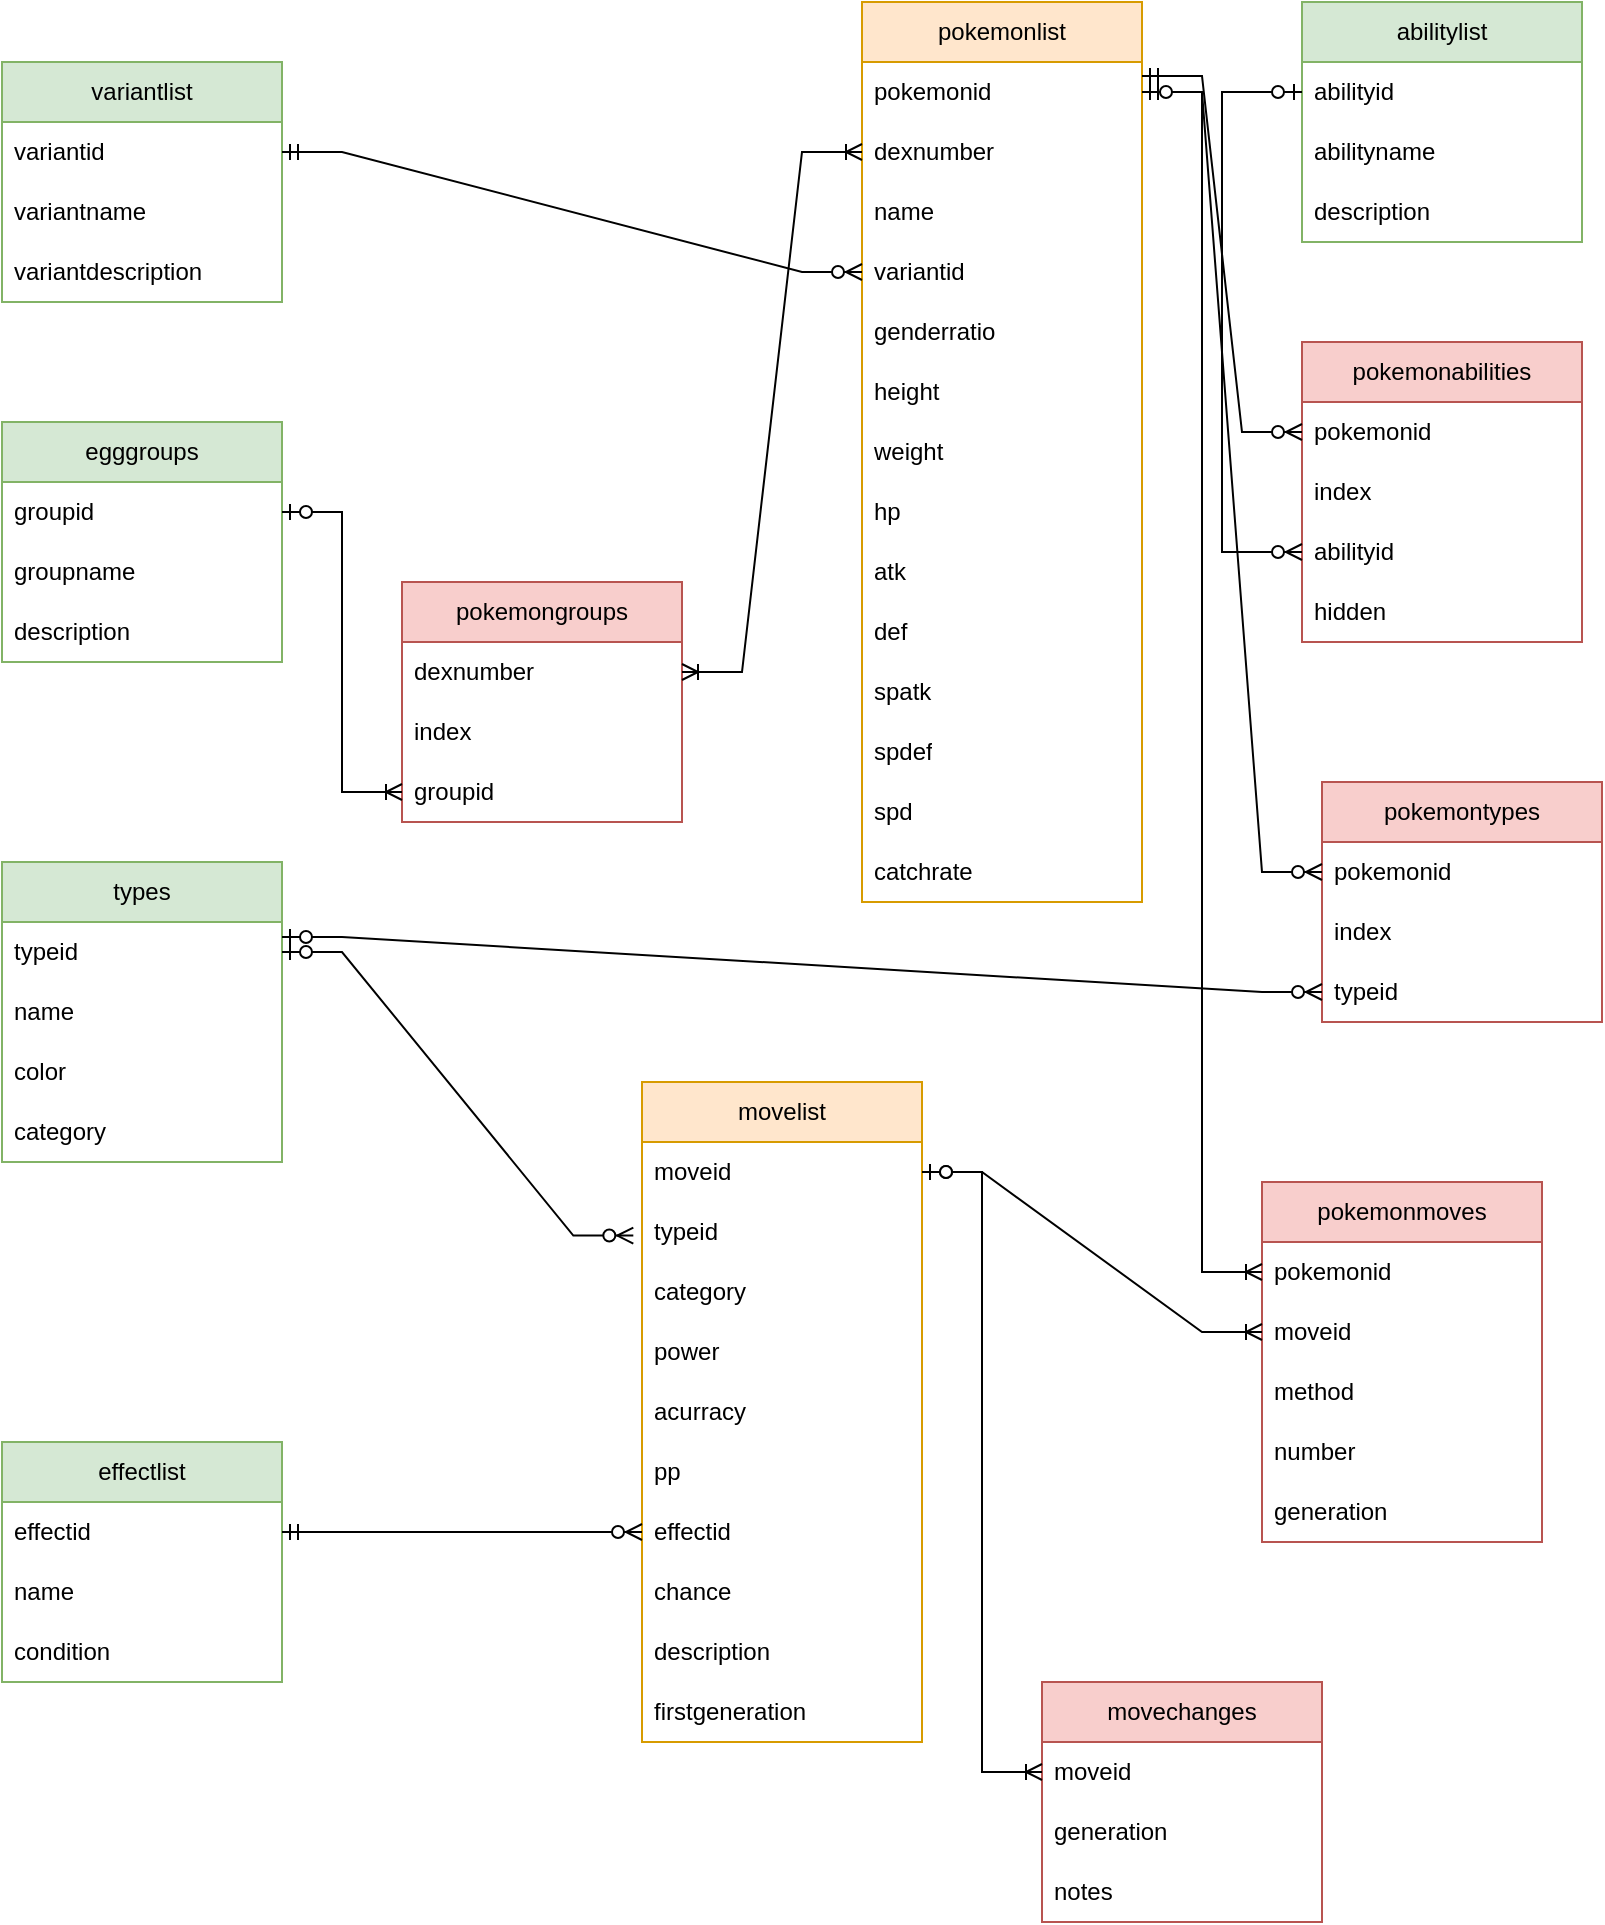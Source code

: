 <mxfile version="21.7.5" type="github">
  <diagram name="Page-1" id="2LtexqtlbSiLHXwtFzQk">
    <mxGraphModel dx="586" dy="617" grid="1" gridSize="10" guides="1" tooltips="1" connect="1" arrows="1" fold="1" page="1" pageScale="1" pageWidth="850" pageHeight="1100" math="0" shadow="0">
      <root>
        <mxCell id="0" />
        <mxCell id="1" parent="0" />
        <mxCell id="hRaid3Hu-XjgIV06i_QI-1" value="&lt;div&gt;types&lt;/div&gt;" style="swimlane;fontStyle=0;childLayout=stackLayout;horizontal=1;startSize=30;horizontalStack=0;resizeParent=1;resizeParentMax=0;resizeLast=0;collapsible=1;marginBottom=0;whiteSpace=wrap;html=1;fillColor=#d5e8d4;strokeColor=#82b366;" vertex="1" parent="1">
          <mxGeometry x="40" y="440" width="140" height="150" as="geometry" />
        </mxCell>
        <mxCell id="hRaid3Hu-XjgIV06i_QI-2" value="typeid" style="text;strokeColor=none;fillColor=none;align=left;verticalAlign=middle;spacingLeft=4;spacingRight=4;overflow=hidden;points=[[0,0.5],[1,0.5]];portConstraint=eastwest;rotatable=0;whiteSpace=wrap;html=1;" vertex="1" parent="hRaid3Hu-XjgIV06i_QI-1">
          <mxGeometry y="30" width="140" height="30" as="geometry" />
        </mxCell>
        <mxCell id="hRaid3Hu-XjgIV06i_QI-3" value="name" style="text;strokeColor=none;fillColor=none;align=left;verticalAlign=middle;spacingLeft=4;spacingRight=4;overflow=hidden;points=[[0,0.5],[1,0.5]];portConstraint=eastwest;rotatable=0;whiteSpace=wrap;html=1;" vertex="1" parent="hRaid3Hu-XjgIV06i_QI-1">
          <mxGeometry y="60" width="140" height="30" as="geometry" />
        </mxCell>
        <mxCell id="hRaid3Hu-XjgIV06i_QI-4" value="&lt;div&gt;color&lt;/div&gt;" style="text;strokeColor=none;fillColor=none;align=left;verticalAlign=middle;spacingLeft=4;spacingRight=4;overflow=hidden;points=[[0,0.5],[1,0.5]];portConstraint=eastwest;rotatable=0;whiteSpace=wrap;html=1;" vertex="1" parent="hRaid3Hu-XjgIV06i_QI-1">
          <mxGeometry y="90" width="140" height="30" as="geometry" />
        </mxCell>
        <mxCell id="hRaid3Hu-XjgIV06i_QI-9" value="category" style="text;strokeColor=none;fillColor=none;align=left;verticalAlign=middle;spacingLeft=4;spacingRight=4;overflow=hidden;points=[[0,0.5],[1,0.5]];portConstraint=eastwest;rotatable=0;whiteSpace=wrap;html=1;" vertex="1" parent="hRaid3Hu-XjgIV06i_QI-1">
          <mxGeometry y="120" width="140" height="30" as="geometry" />
        </mxCell>
        <mxCell id="hRaid3Hu-XjgIV06i_QI-5" value="movelist" style="swimlane;fontStyle=0;childLayout=stackLayout;horizontal=1;startSize=30;horizontalStack=0;resizeParent=1;resizeParentMax=0;resizeLast=0;collapsible=1;marginBottom=0;whiteSpace=wrap;html=1;fillColor=#ffe6cc;strokeColor=#d79b00;" vertex="1" parent="1">
          <mxGeometry x="360" y="550" width="140" height="330" as="geometry" />
        </mxCell>
        <mxCell id="hRaid3Hu-XjgIV06i_QI-6" value="moveid&lt;span style=&quot;white-space: pre;&quot;&gt;&#x9;&lt;/span&gt;" style="text;strokeColor=none;fillColor=none;align=left;verticalAlign=middle;spacingLeft=4;spacingRight=4;overflow=hidden;points=[[0,0.5],[1,0.5]];portConstraint=eastwest;rotatable=0;whiteSpace=wrap;html=1;" vertex="1" parent="hRaid3Hu-XjgIV06i_QI-5">
          <mxGeometry y="30" width="140" height="30" as="geometry" />
        </mxCell>
        <mxCell id="hRaid3Hu-XjgIV06i_QI-7" value="typeid" style="text;strokeColor=none;fillColor=none;align=left;verticalAlign=middle;spacingLeft=4;spacingRight=4;overflow=hidden;points=[[0,0.5],[1,0.5]];portConstraint=eastwest;rotatable=0;whiteSpace=wrap;html=1;" vertex="1" parent="hRaid3Hu-XjgIV06i_QI-5">
          <mxGeometry y="60" width="140" height="30" as="geometry" />
        </mxCell>
        <mxCell id="hRaid3Hu-XjgIV06i_QI-8" value="category" style="text;strokeColor=none;fillColor=none;align=left;verticalAlign=middle;spacingLeft=4;spacingRight=4;overflow=hidden;points=[[0,0.5],[1,0.5]];portConstraint=eastwest;rotatable=0;whiteSpace=wrap;html=1;" vertex="1" parent="hRaid3Hu-XjgIV06i_QI-5">
          <mxGeometry y="90" width="140" height="30" as="geometry" />
        </mxCell>
        <mxCell id="hRaid3Hu-XjgIV06i_QI-11" value="power" style="text;strokeColor=none;fillColor=none;align=left;verticalAlign=middle;spacingLeft=4;spacingRight=4;overflow=hidden;points=[[0,0.5],[1,0.5]];portConstraint=eastwest;rotatable=0;whiteSpace=wrap;html=1;" vertex="1" parent="hRaid3Hu-XjgIV06i_QI-5">
          <mxGeometry y="120" width="140" height="30" as="geometry" />
        </mxCell>
        <mxCell id="hRaid3Hu-XjgIV06i_QI-12" value="acurracy" style="text;strokeColor=none;fillColor=none;align=left;verticalAlign=middle;spacingLeft=4;spacingRight=4;overflow=hidden;points=[[0,0.5],[1,0.5]];portConstraint=eastwest;rotatable=0;whiteSpace=wrap;html=1;" vertex="1" parent="hRaid3Hu-XjgIV06i_QI-5">
          <mxGeometry y="150" width="140" height="30" as="geometry" />
        </mxCell>
        <mxCell id="hRaid3Hu-XjgIV06i_QI-13" value="pp" style="text;strokeColor=none;fillColor=none;align=left;verticalAlign=middle;spacingLeft=4;spacingRight=4;overflow=hidden;points=[[0,0.5],[1,0.5]];portConstraint=eastwest;rotatable=0;whiteSpace=wrap;html=1;" vertex="1" parent="hRaid3Hu-XjgIV06i_QI-5">
          <mxGeometry y="180" width="140" height="30" as="geometry" />
        </mxCell>
        <mxCell id="hRaid3Hu-XjgIV06i_QI-27" value="effectid" style="text;strokeColor=none;fillColor=none;align=left;verticalAlign=middle;spacingLeft=4;spacingRight=4;overflow=hidden;points=[[0,0.5],[1,0.5]];portConstraint=eastwest;rotatable=0;whiteSpace=wrap;html=1;" vertex="1" parent="hRaid3Hu-XjgIV06i_QI-5">
          <mxGeometry y="210" width="140" height="30" as="geometry" />
        </mxCell>
        <mxCell id="hRaid3Hu-XjgIV06i_QI-28" value="chance" style="text;strokeColor=none;fillColor=none;align=left;verticalAlign=middle;spacingLeft=4;spacingRight=4;overflow=hidden;points=[[0,0.5],[1,0.5]];portConstraint=eastwest;rotatable=0;whiteSpace=wrap;html=1;" vertex="1" parent="hRaid3Hu-XjgIV06i_QI-5">
          <mxGeometry y="240" width="140" height="30" as="geometry" />
        </mxCell>
        <mxCell id="hRaid3Hu-XjgIV06i_QI-14" value="description" style="text;strokeColor=none;fillColor=none;align=left;verticalAlign=middle;spacingLeft=4;spacingRight=4;overflow=hidden;points=[[0,0.5],[1,0.5]];portConstraint=eastwest;rotatable=0;whiteSpace=wrap;html=1;" vertex="1" parent="hRaid3Hu-XjgIV06i_QI-5">
          <mxGeometry y="270" width="140" height="30" as="geometry" />
        </mxCell>
        <mxCell id="hRaid3Hu-XjgIV06i_QI-66" value="&lt;div&gt;firstgeneration&lt;/div&gt;" style="text;strokeColor=none;fillColor=none;align=left;verticalAlign=middle;spacingLeft=4;spacingRight=4;overflow=hidden;points=[[0,0.5],[1,0.5]];portConstraint=eastwest;rotatable=0;whiteSpace=wrap;html=1;" vertex="1" parent="hRaid3Hu-XjgIV06i_QI-5">
          <mxGeometry y="300" width="140" height="30" as="geometry" />
        </mxCell>
        <mxCell id="hRaid3Hu-XjgIV06i_QI-17" value="" style="edgeStyle=entityRelationEdgeStyle;fontSize=12;html=1;endArrow=ERzeroToMany;startArrow=ERzeroToOne;rounded=0;exitX=1;exitY=0.5;exitDx=0;exitDy=0;entryX=-0.031;entryY=0.559;entryDx=0;entryDy=0;entryPerimeter=0;" edge="1" parent="1" source="hRaid3Hu-XjgIV06i_QI-2" target="hRaid3Hu-XjgIV06i_QI-7">
          <mxGeometry width="100" height="100" relative="1" as="geometry">
            <mxPoint x="180" y="180" as="sourcePoint" />
            <mxPoint x="240" y="50" as="targetPoint" />
          </mxGeometry>
        </mxCell>
        <mxCell id="hRaid3Hu-XjgIV06i_QI-18" value="effectlist" style="swimlane;fontStyle=0;childLayout=stackLayout;horizontal=1;startSize=30;horizontalStack=0;resizeParent=1;resizeParentMax=0;resizeLast=0;collapsible=1;marginBottom=0;whiteSpace=wrap;html=1;fillColor=#d5e8d4;strokeColor=#82b366;" vertex="1" parent="1">
          <mxGeometry x="40" y="730" width="140" height="120" as="geometry" />
        </mxCell>
        <mxCell id="hRaid3Hu-XjgIV06i_QI-19" value="effectid" style="text;strokeColor=none;fillColor=none;align=left;verticalAlign=middle;spacingLeft=4;spacingRight=4;overflow=hidden;points=[[0,0.5],[1,0.5]];portConstraint=eastwest;rotatable=0;whiteSpace=wrap;html=1;" vertex="1" parent="hRaid3Hu-XjgIV06i_QI-18">
          <mxGeometry y="30" width="140" height="30" as="geometry" />
        </mxCell>
        <mxCell id="hRaid3Hu-XjgIV06i_QI-20" value="name" style="text;strokeColor=none;fillColor=none;align=left;verticalAlign=middle;spacingLeft=4;spacingRight=4;overflow=hidden;points=[[0,0.5],[1,0.5]];portConstraint=eastwest;rotatable=0;whiteSpace=wrap;html=1;" vertex="1" parent="hRaid3Hu-XjgIV06i_QI-18">
          <mxGeometry y="60" width="140" height="30" as="geometry" />
        </mxCell>
        <mxCell id="hRaid3Hu-XjgIV06i_QI-21" value="condition" style="text;strokeColor=none;fillColor=none;align=left;verticalAlign=middle;spacingLeft=4;spacingRight=4;overflow=hidden;points=[[0,0.5],[1,0.5]];portConstraint=eastwest;rotatable=0;whiteSpace=wrap;html=1;" vertex="1" parent="hRaid3Hu-XjgIV06i_QI-18">
          <mxGeometry y="90" width="140" height="30" as="geometry" />
        </mxCell>
        <mxCell id="hRaid3Hu-XjgIV06i_QI-23" value="variantlist" style="swimlane;fontStyle=0;childLayout=stackLayout;horizontal=1;startSize=30;horizontalStack=0;resizeParent=1;resizeParentMax=0;resizeLast=0;collapsible=1;marginBottom=0;whiteSpace=wrap;html=1;fillColor=#d5e8d4;strokeColor=#82b366;" vertex="1" parent="1">
          <mxGeometry x="40" y="40" width="140" height="120" as="geometry" />
        </mxCell>
        <mxCell id="hRaid3Hu-XjgIV06i_QI-24" value="variantid" style="text;strokeColor=none;fillColor=none;align=left;verticalAlign=middle;spacingLeft=4;spacingRight=4;overflow=hidden;points=[[0,0.5],[1,0.5]];portConstraint=eastwest;rotatable=0;whiteSpace=wrap;html=1;" vertex="1" parent="hRaid3Hu-XjgIV06i_QI-23">
          <mxGeometry y="30" width="140" height="30" as="geometry" />
        </mxCell>
        <mxCell id="hRaid3Hu-XjgIV06i_QI-25" value="variantname" style="text;strokeColor=none;fillColor=none;align=left;verticalAlign=middle;spacingLeft=4;spacingRight=4;overflow=hidden;points=[[0,0.5],[1,0.5]];portConstraint=eastwest;rotatable=0;whiteSpace=wrap;html=1;" vertex="1" parent="hRaid3Hu-XjgIV06i_QI-23">
          <mxGeometry y="60" width="140" height="30" as="geometry" />
        </mxCell>
        <mxCell id="hRaid3Hu-XjgIV06i_QI-26" value="variantdescription" style="text;strokeColor=none;fillColor=none;align=left;verticalAlign=middle;spacingLeft=4;spacingRight=4;overflow=hidden;points=[[0,0.5],[1,0.5]];portConstraint=eastwest;rotatable=0;whiteSpace=wrap;html=1;" vertex="1" parent="hRaid3Hu-XjgIV06i_QI-23">
          <mxGeometry y="90" width="140" height="30" as="geometry" />
        </mxCell>
        <mxCell id="hRaid3Hu-XjgIV06i_QI-29" value="" style="edgeStyle=entityRelationEdgeStyle;fontSize=12;html=1;endArrow=ERzeroToMany;startArrow=ERmandOne;rounded=0;exitX=1;exitY=0.5;exitDx=0;exitDy=0;entryX=0;entryY=0.5;entryDx=0;entryDy=0;" edge="1" parent="1" source="hRaid3Hu-XjgIV06i_QI-19" target="hRaid3Hu-XjgIV06i_QI-27">
          <mxGeometry width="100" height="100" relative="1" as="geometry">
            <mxPoint x="210" y="470" as="sourcePoint" />
            <mxPoint x="310" y="370" as="targetPoint" />
          </mxGeometry>
        </mxCell>
        <mxCell id="hRaid3Hu-XjgIV06i_QI-31" value="pokemonlist" style="swimlane;fontStyle=0;childLayout=stackLayout;horizontal=1;startSize=30;horizontalStack=0;resizeParent=1;resizeParentMax=0;resizeLast=0;collapsible=1;marginBottom=0;whiteSpace=wrap;html=1;fillColor=#ffe6cc;strokeColor=#d79b00;" vertex="1" parent="1">
          <mxGeometry x="470" y="10" width="140" height="450" as="geometry" />
        </mxCell>
        <mxCell id="hRaid3Hu-XjgIV06i_QI-32" value="&lt;div&gt;pokemonid&lt;/div&gt;" style="text;strokeColor=none;fillColor=none;align=left;verticalAlign=middle;spacingLeft=4;spacingRight=4;overflow=hidden;points=[[0,0.5],[1,0.5]];portConstraint=eastwest;rotatable=0;whiteSpace=wrap;html=1;" vertex="1" parent="hRaid3Hu-XjgIV06i_QI-31">
          <mxGeometry y="30" width="140" height="30" as="geometry" />
        </mxCell>
        <mxCell id="hRaid3Hu-XjgIV06i_QI-33" value="dexnumber" style="text;strokeColor=none;fillColor=none;align=left;verticalAlign=middle;spacingLeft=4;spacingRight=4;overflow=hidden;points=[[0,0.5],[1,0.5]];portConstraint=eastwest;rotatable=0;whiteSpace=wrap;html=1;" vertex="1" parent="hRaid3Hu-XjgIV06i_QI-31">
          <mxGeometry y="60" width="140" height="30" as="geometry" />
        </mxCell>
        <mxCell id="hRaid3Hu-XjgIV06i_QI-34" value="name" style="text;strokeColor=none;fillColor=none;align=left;verticalAlign=middle;spacingLeft=4;spacingRight=4;overflow=hidden;points=[[0,0.5],[1,0.5]];portConstraint=eastwest;rotatable=0;whiteSpace=wrap;html=1;" vertex="1" parent="hRaid3Hu-XjgIV06i_QI-31">
          <mxGeometry y="90" width="140" height="30" as="geometry" />
        </mxCell>
        <mxCell id="hRaid3Hu-XjgIV06i_QI-35" value="variantid" style="text;strokeColor=none;fillColor=none;align=left;verticalAlign=middle;spacingLeft=4;spacingRight=4;overflow=hidden;points=[[0,0.5],[1,0.5]];portConstraint=eastwest;rotatable=0;whiteSpace=wrap;html=1;" vertex="1" parent="hRaid3Hu-XjgIV06i_QI-31">
          <mxGeometry y="120" width="140" height="30" as="geometry" />
        </mxCell>
        <mxCell id="hRaid3Hu-XjgIV06i_QI-37" value="genderratio" style="text;strokeColor=none;fillColor=none;align=left;verticalAlign=middle;spacingLeft=4;spacingRight=4;overflow=hidden;points=[[0,0.5],[1,0.5]];portConstraint=eastwest;rotatable=0;whiteSpace=wrap;html=1;" vertex="1" parent="hRaid3Hu-XjgIV06i_QI-31">
          <mxGeometry y="150" width="140" height="30" as="geometry" />
        </mxCell>
        <mxCell id="hRaid3Hu-XjgIV06i_QI-38" value="height" style="text;strokeColor=none;fillColor=none;align=left;verticalAlign=middle;spacingLeft=4;spacingRight=4;overflow=hidden;points=[[0,0.5],[1,0.5]];portConstraint=eastwest;rotatable=0;whiteSpace=wrap;html=1;" vertex="1" parent="hRaid3Hu-XjgIV06i_QI-31">
          <mxGeometry y="180" width="140" height="30" as="geometry" />
        </mxCell>
        <mxCell id="hRaid3Hu-XjgIV06i_QI-39" value="weight" style="text;strokeColor=none;fillColor=none;align=left;verticalAlign=middle;spacingLeft=4;spacingRight=4;overflow=hidden;points=[[0,0.5],[1,0.5]];portConstraint=eastwest;rotatable=0;whiteSpace=wrap;html=1;" vertex="1" parent="hRaid3Hu-XjgIV06i_QI-31">
          <mxGeometry y="210" width="140" height="30" as="geometry" />
        </mxCell>
        <mxCell id="hRaid3Hu-XjgIV06i_QI-40" value="hp" style="text;strokeColor=none;fillColor=none;align=left;verticalAlign=middle;spacingLeft=4;spacingRight=4;overflow=hidden;points=[[0,0.5],[1,0.5]];portConstraint=eastwest;rotatable=0;whiteSpace=wrap;html=1;" vertex="1" parent="hRaid3Hu-XjgIV06i_QI-31">
          <mxGeometry y="240" width="140" height="30" as="geometry" />
        </mxCell>
        <mxCell id="hRaid3Hu-XjgIV06i_QI-41" value="atk" style="text;strokeColor=none;fillColor=none;align=left;verticalAlign=middle;spacingLeft=4;spacingRight=4;overflow=hidden;points=[[0,0.5],[1,0.5]];portConstraint=eastwest;rotatable=0;whiteSpace=wrap;html=1;" vertex="1" parent="hRaid3Hu-XjgIV06i_QI-31">
          <mxGeometry y="270" width="140" height="30" as="geometry" />
        </mxCell>
        <mxCell id="hRaid3Hu-XjgIV06i_QI-42" value="def" style="text;strokeColor=none;fillColor=none;align=left;verticalAlign=middle;spacingLeft=4;spacingRight=4;overflow=hidden;points=[[0,0.5],[1,0.5]];portConstraint=eastwest;rotatable=0;whiteSpace=wrap;html=1;" vertex="1" parent="hRaid3Hu-XjgIV06i_QI-31">
          <mxGeometry y="300" width="140" height="30" as="geometry" />
        </mxCell>
        <mxCell id="hRaid3Hu-XjgIV06i_QI-43" value="spatk" style="text;strokeColor=none;fillColor=none;align=left;verticalAlign=middle;spacingLeft=4;spacingRight=4;overflow=hidden;points=[[0,0.5],[1,0.5]];portConstraint=eastwest;rotatable=0;whiteSpace=wrap;html=1;" vertex="1" parent="hRaid3Hu-XjgIV06i_QI-31">
          <mxGeometry y="330" width="140" height="30" as="geometry" />
        </mxCell>
        <mxCell id="hRaid3Hu-XjgIV06i_QI-44" value="spdef" style="text;strokeColor=none;fillColor=none;align=left;verticalAlign=middle;spacingLeft=4;spacingRight=4;overflow=hidden;points=[[0,0.5],[1,0.5]];portConstraint=eastwest;rotatable=0;whiteSpace=wrap;html=1;" vertex="1" parent="hRaid3Hu-XjgIV06i_QI-31">
          <mxGeometry y="360" width="140" height="30" as="geometry" />
        </mxCell>
        <mxCell id="hRaid3Hu-XjgIV06i_QI-45" value="spd" style="text;strokeColor=none;fillColor=none;align=left;verticalAlign=middle;spacingLeft=4;spacingRight=4;overflow=hidden;points=[[0,0.5],[1,0.5]];portConstraint=eastwest;rotatable=0;whiteSpace=wrap;html=1;" vertex="1" parent="hRaid3Hu-XjgIV06i_QI-31">
          <mxGeometry y="390" width="140" height="30" as="geometry" />
        </mxCell>
        <mxCell id="hRaid3Hu-XjgIV06i_QI-101" value="catchrate" style="text;strokeColor=none;fillColor=none;align=left;verticalAlign=middle;spacingLeft=4;spacingRight=4;overflow=hidden;points=[[0,0.5],[1,0.5]];portConstraint=eastwest;rotatable=0;whiteSpace=wrap;html=1;" vertex="1" parent="hRaid3Hu-XjgIV06i_QI-31">
          <mxGeometry y="420" width="140" height="30" as="geometry" />
        </mxCell>
        <mxCell id="hRaid3Hu-XjgIV06i_QI-46" value="" style="edgeStyle=entityRelationEdgeStyle;fontSize=12;html=1;endArrow=ERzeroToMany;startArrow=ERmandOne;rounded=0;exitX=1;exitY=0.5;exitDx=0;exitDy=0;entryX=0;entryY=0.5;entryDx=0;entryDy=0;" edge="1" parent="1" source="hRaid3Hu-XjgIV06i_QI-24" target="hRaid3Hu-XjgIV06i_QI-35">
          <mxGeometry width="100" height="100" relative="1" as="geometry">
            <mxPoint x="260" y="310" as="sourcePoint" />
            <mxPoint x="360" y="210" as="targetPoint" />
          </mxGeometry>
        </mxCell>
        <mxCell id="hRaid3Hu-XjgIV06i_QI-47" value="pokemontypes" style="swimlane;fontStyle=0;childLayout=stackLayout;horizontal=1;startSize=30;horizontalStack=0;resizeParent=1;resizeParentMax=0;resizeLast=0;collapsible=1;marginBottom=0;whiteSpace=wrap;html=1;fillColor=#f8cecc;strokeColor=#b85450;" vertex="1" parent="1">
          <mxGeometry x="700" y="400" width="140" height="120" as="geometry" />
        </mxCell>
        <mxCell id="hRaid3Hu-XjgIV06i_QI-48" value="pokemonid" style="text;strokeColor=none;fillColor=none;align=left;verticalAlign=middle;spacingLeft=4;spacingRight=4;overflow=hidden;points=[[0,0.5],[1,0.5]];portConstraint=eastwest;rotatable=0;whiteSpace=wrap;html=1;" vertex="1" parent="hRaid3Hu-XjgIV06i_QI-47">
          <mxGeometry y="30" width="140" height="30" as="geometry" />
        </mxCell>
        <mxCell id="hRaid3Hu-XjgIV06i_QI-49" value="index" style="text;strokeColor=none;fillColor=none;align=left;verticalAlign=middle;spacingLeft=4;spacingRight=4;overflow=hidden;points=[[0,0.5],[1,0.5]];portConstraint=eastwest;rotatable=0;whiteSpace=wrap;html=1;" vertex="1" parent="hRaid3Hu-XjgIV06i_QI-47">
          <mxGeometry y="60" width="140" height="30" as="geometry" />
        </mxCell>
        <mxCell id="hRaid3Hu-XjgIV06i_QI-50" value="typeid" style="text;strokeColor=none;fillColor=none;align=left;verticalAlign=middle;spacingLeft=4;spacingRight=4;overflow=hidden;points=[[0,0.5],[1,0.5]];portConstraint=eastwest;rotatable=0;whiteSpace=wrap;html=1;" vertex="1" parent="hRaid3Hu-XjgIV06i_QI-47">
          <mxGeometry y="90" width="140" height="30" as="geometry" />
        </mxCell>
        <mxCell id="hRaid3Hu-XjgIV06i_QI-51" value="" style="edgeStyle=entityRelationEdgeStyle;fontSize=12;html=1;endArrow=ERzeroToMany;startArrow=ERzeroToOne;rounded=0;exitX=1;exitY=0.25;exitDx=0;exitDy=0;entryX=0;entryY=0.5;entryDx=0;entryDy=0;" edge="1" parent="1" source="hRaid3Hu-XjgIV06i_QI-1" target="hRaid3Hu-XjgIV06i_QI-50">
          <mxGeometry width="100" height="100" relative="1" as="geometry">
            <mxPoint x="190" y="430" as="sourcePoint" />
            <mxPoint x="290" y="330" as="targetPoint" />
          </mxGeometry>
        </mxCell>
        <mxCell id="hRaid3Hu-XjgIV06i_QI-52" value="" style="edgeStyle=entityRelationEdgeStyle;fontSize=12;html=1;endArrow=ERzeroToMany;startArrow=ERmandOne;rounded=0;exitX=1;exitY=0.5;exitDx=0;exitDy=0;entryX=0;entryY=0.5;entryDx=0;entryDy=0;" edge="1" parent="1" source="hRaid3Hu-XjgIV06i_QI-32" target="hRaid3Hu-XjgIV06i_QI-48">
          <mxGeometry width="100" height="100" relative="1" as="geometry">
            <mxPoint x="580" y="260" as="sourcePoint" />
            <mxPoint x="680" y="160" as="targetPoint" />
          </mxGeometry>
        </mxCell>
        <mxCell id="hRaid3Hu-XjgIV06i_QI-53" value="abilitylist" style="swimlane;fontStyle=0;childLayout=stackLayout;horizontal=1;startSize=30;horizontalStack=0;resizeParent=1;resizeParentMax=0;resizeLast=0;collapsible=1;marginBottom=0;whiteSpace=wrap;html=1;fillColor=#d5e8d4;strokeColor=#82b366;" vertex="1" parent="1">
          <mxGeometry x="690" y="10" width="140" height="120" as="geometry" />
        </mxCell>
        <mxCell id="hRaid3Hu-XjgIV06i_QI-54" value="abilityid" style="text;strokeColor=none;fillColor=none;align=left;verticalAlign=middle;spacingLeft=4;spacingRight=4;overflow=hidden;points=[[0,0.5],[1,0.5]];portConstraint=eastwest;rotatable=0;whiteSpace=wrap;html=1;" vertex="1" parent="hRaid3Hu-XjgIV06i_QI-53">
          <mxGeometry y="30" width="140" height="30" as="geometry" />
        </mxCell>
        <mxCell id="hRaid3Hu-XjgIV06i_QI-55" value="abilityname" style="text;strokeColor=none;fillColor=none;align=left;verticalAlign=middle;spacingLeft=4;spacingRight=4;overflow=hidden;points=[[0,0.5],[1,0.5]];portConstraint=eastwest;rotatable=0;whiteSpace=wrap;html=1;" vertex="1" parent="hRaid3Hu-XjgIV06i_QI-53">
          <mxGeometry y="60" width="140" height="30" as="geometry" />
        </mxCell>
        <mxCell id="hRaid3Hu-XjgIV06i_QI-56" value="description" style="text;strokeColor=none;fillColor=none;align=left;verticalAlign=middle;spacingLeft=4;spacingRight=4;overflow=hidden;points=[[0,0.5],[1,0.5]];portConstraint=eastwest;rotatable=0;whiteSpace=wrap;html=1;" vertex="1" parent="hRaid3Hu-XjgIV06i_QI-53">
          <mxGeometry y="90" width="140" height="30" as="geometry" />
        </mxCell>
        <mxCell id="hRaid3Hu-XjgIV06i_QI-57" value="pokemonabilities" style="swimlane;fontStyle=0;childLayout=stackLayout;horizontal=1;startSize=30;horizontalStack=0;resizeParent=1;resizeParentMax=0;resizeLast=0;collapsible=1;marginBottom=0;whiteSpace=wrap;html=1;fillColor=#f8cecc;strokeColor=#b85450;" vertex="1" parent="1">
          <mxGeometry x="690" y="180" width="140" height="150" as="geometry" />
        </mxCell>
        <mxCell id="hRaid3Hu-XjgIV06i_QI-58" value="pokemonid" style="text;strokeColor=none;fillColor=none;align=left;verticalAlign=middle;spacingLeft=4;spacingRight=4;overflow=hidden;points=[[0,0.5],[1,0.5]];portConstraint=eastwest;rotatable=0;whiteSpace=wrap;html=1;" vertex="1" parent="hRaid3Hu-XjgIV06i_QI-57">
          <mxGeometry y="30" width="140" height="30" as="geometry" />
        </mxCell>
        <mxCell id="hRaid3Hu-XjgIV06i_QI-59" value="index" style="text;strokeColor=none;fillColor=none;align=left;verticalAlign=middle;spacingLeft=4;spacingRight=4;overflow=hidden;points=[[0,0.5],[1,0.5]];portConstraint=eastwest;rotatable=0;whiteSpace=wrap;html=1;" vertex="1" parent="hRaid3Hu-XjgIV06i_QI-57">
          <mxGeometry y="60" width="140" height="30" as="geometry" />
        </mxCell>
        <mxCell id="hRaid3Hu-XjgIV06i_QI-60" value="abilityid" style="text;strokeColor=none;fillColor=none;align=left;verticalAlign=middle;spacingLeft=4;spacingRight=4;overflow=hidden;points=[[0,0.5],[1,0.5]];portConstraint=eastwest;rotatable=0;whiteSpace=wrap;html=1;" vertex="1" parent="hRaid3Hu-XjgIV06i_QI-57">
          <mxGeometry y="90" width="140" height="30" as="geometry" />
        </mxCell>
        <mxCell id="hRaid3Hu-XjgIV06i_QI-61" value="hidden" style="text;strokeColor=none;fillColor=none;align=left;verticalAlign=middle;spacingLeft=4;spacingRight=4;overflow=hidden;points=[[0,0.5],[1,0.5]];portConstraint=eastwest;rotatable=0;whiteSpace=wrap;html=1;" vertex="1" parent="hRaid3Hu-XjgIV06i_QI-57">
          <mxGeometry y="120" width="140" height="30" as="geometry" />
        </mxCell>
        <mxCell id="hRaid3Hu-XjgIV06i_QI-63" value="" style="edgeStyle=entityRelationEdgeStyle;fontSize=12;html=1;endArrow=ERzeroToMany;startArrow=ERmandOne;rounded=0;exitX=1;exitY=0.233;exitDx=0;exitDy=0;exitPerimeter=0;entryX=0;entryY=0.5;entryDx=0;entryDy=0;" edge="1" parent="1" source="hRaid3Hu-XjgIV06i_QI-32" target="hRaid3Hu-XjgIV06i_QI-58">
          <mxGeometry width="100" height="100" relative="1" as="geometry">
            <mxPoint x="560" y="80" as="sourcePoint" />
            <mxPoint x="620" y="220" as="targetPoint" />
          </mxGeometry>
        </mxCell>
        <mxCell id="hRaid3Hu-XjgIV06i_QI-64" value="" style="edgeStyle=elbowEdgeStyle;fontSize=12;html=1;endArrow=ERzeroToMany;startArrow=ERzeroToOne;rounded=0;movable=1;resizable=1;rotatable=1;deletable=1;editable=1;locked=0;connectable=1;entryX=0;entryY=0.5;entryDx=0;entryDy=0;exitX=0;exitY=0.5;exitDx=0;exitDy=0;" edge="1" parent="1" source="hRaid3Hu-XjgIV06i_QI-54" target="hRaid3Hu-XjgIV06i_QI-60">
          <mxGeometry width="100" height="100" relative="1" as="geometry">
            <mxPoint x="600" y="-20" as="sourcePoint" />
            <mxPoint x="570" y="250" as="targetPoint" />
            <Array as="points">
              <mxPoint x="650" y="170" />
            </Array>
          </mxGeometry>
        </mxCell>
        <mxCell id="hRaid3Hu-XjgIV06i_QI-67" value="pokemonmoves" style="swimlane;fontStyle=0;childLayout=stackLayout;horizontal=1;startSize=30;horizontalStack=0;resizeParent=1;resizeParentMax=0;resizeLast=0;collapsible=1;marginBottom=0;whiteSpace=wrap;html=1;fillColor=#f8cecc;strokeColor=#b85450;" vertex="1" parent="1">
          <mxGeometry x="670" y="600" width="140" height="180" as="geometry" />
        </mxCell>
        <mxCell id="hRaid3Hu-XjgIV06i_QI-68" value="pokemonid" style="text;strokeColor=none;fillColor=none;align=left;verticalAlign=middle;spacingLeft=4;spacingRight=4;overflow=hidden;points=[[0,0.5],[1,0.5]];portConstraint=eastwest;rotatable=0;whiteSpace=wrap;html=1;" vertex="1" parent="hRaid3Hu-XjgIV06i_QI-67">
          <mxGeometry y="30" width="140" height="30" as="geometry" />
        </mxCell>
        <mxCell id="hRaid3Hu-XjgIV06i_QI-71" value="moveid" style="text;strokeColor=none;fillColor=none;align=left;verticalAlign=middle;spacingLeft=4;spacingRight=4;overflow=hidden;points=[[0,0.5],[1,0.5]];portConstraint=eastwest;rotatable=0;whiteSpace=wrap;html=1;" vertex="1" parent="hRaid3Hu-XjgIV06i_QI-67">
          <mxGeometry y="60" width="140" height="30" as="geometry" />
        </mxCell>
        <mxCell id="hRaid3Hu-XjgIV06i_QI-72" value="method" style="text;strokeColor=none;fillColor=none;align=left;verticalAlign=middle;spacingLeft=4;spacingRight=4;overflow=hidden;points=[[0,0.5],[1,0.5]];portConstraint=eastwest;rotatable=0;whiteSpace=wrap;html=1;" vertex="1" parent="hRaid3Hu-XjgIV06i_QI-67">
          <mxGeometry y="90" width="140" height="30" as="geometry" />
        </mxCell>
        <mxCell id="hRaid3Hu-XjgIV06i_QI-73" value="number" style="text;strokeColor=none;fillColor=none;align=left;verticalAlign=middle;spacingLeft=4;spacingRight=4;overflow=hidden;points=[[0,0.5],[1,0.5]];portConstraint=eastwest;rotatable=0;whiteSpace=wrap;html=1;" vertex="1" parent="hRaid3Hu-XjgIV06i_QI-67">
          <mxGeometry y="120" width="140" height="30" as="geometry" />
        </mxCell>
        <mxCell id="hRaid3Hu-XjgIV06i_QI-78" value="generation" style="text;strokeColor=none;fillColor=none;align=left;verticalAlign=middle;spacingLeft=4;spacingRight=4;overflow=hidden;points=[[0,0.5],[1,0.5]];portConstraint=eastwest;rotatable=0;whiteSpace=wrap;html=1;" vertex="1" parent="hRaid3Hu-XjgIV06i_QI-67">
          <mxGeometry y="150" width="140" height="30" as="geometry" />
        </mxCell>
        <mxCell id="hRaid3Hu-XjgIV06i_QI-81" value="egggroups" style="swimlane;fontStyle=0;childLayout=stackLayout;horizontal=1;startSize=30;horizontalStack=0;resizeParent=1;resizeParentMax=0;resizeLast=0;collapsible=1;marginBottom=0;whiteSpace=wrap;html=1;fillColor=#d5e8d4;strokeColor=#82b366;" vertex="1" parent="1">
          <mxGeometry x="40" y="220" width="140" height="120" as="geometry" />
        </mxCell>
        <mxCell id="hRaid3Hu-XjgIV06i_QI-82" value="groupid" style="text;strokeColor=none;fillColor=none;align=left;verticalAlign=middle;spacingLeft=4;spacingRight=4;overflow=hidden;points=[[0,0.5],[1,0.5]];portConstraint=eastwest;rotatable=0;whiteSpace=wrap;html=1;" vertex="1" parent="hRaid3Hu-XjgIV06i_QI-81">
          <mxGeometry y="30" width="140" height="30" as="geometry" />
        </mxCell>
        <mxCell id="hRaid3Hu-XjgIV06i_QI-83" value="groupname" style="text;strokeColor=none;fillColor=none;align=left;verticalAlign=middle;spacingLeft=4;spacingRight=4;overflow=hidden;points=[[0,0.5],[1,0.5]];portConstraint=eastwest;rotatable=0;whiteSpace=wrap;html=1;" vertex="1" parent="hRaid3Hu-XjgIV06i_QI-81">
          <mxGeometry y="60" width="140" height="30" as="geometry" />
        </mxCell>
        <mxCell id="hRaid3Hu-XjgIV06i_QI-84" value="description" style="text;strokeColor=none;fillColor=none;align=left;verticalAlign=middle;spacingLeft=4;spacingRight=4;overflow=hidden;points=[[0,0.5],[1,0.5]];portConstraint=eastwest;rotatable=0;whiteSpace=wrap;html=1;" vertex="1" parent="hRaid3Hu-XjgIV06i_QI-81">
          <mxGeometry y="90" width="140" height="30" as="geometry" />
        </mxCell>
        <mxCell id="hRaid3Hu-XjgIV06i_QI-86" value="&lt;div&gt;pokemongroups&lt;/div&gt;" style="swimlane;fontStyle=0;childLayout=stackLayout;horizontal=1;startSize=30;horizontalStack=0;resizeParent=1;resizeParentMax=0;resizeLast=0;collapsible=1;marginBottom=0;whiteSpace=wrap;html=1;fillColor=#f8cecc;strokeColor=#b85450;" vertex="1" parent="1">
          <mxGeometry x="240" y="300" width="140" height="120" as="geometry" />
        </mxCell>
        <mxCell id="hRaid3Hu-XjgIV06i_QI-87" value="dexnumber" style="text;strokeColor=none;fillColor=none;align=left;verticalAlign=middle;spacingLeft=4;spacingRight=4;overflow=hidden;points=[[0,0.5],[1,0.5]];portConstraint=eastwest;rotatable=0;whiteSpace=wrap;html=1;" vertex="1" parent="hRaid3Hu-XjgIV06i_QI-86">
          <mxGeometry y="30" width="140" height="30" as="geometry" />
        </mxCell>
        <mxCell id="hRaid3Hu-XjgIV06i_QI-88" value="index" style="text;strokeColor=none;fillColor=none;align=left;verticalAlign=middle;spacingLeft=4;spacingRight=4;overflow=hidden;points=[[0,0.5],[1,0.5]];portConstraint=eastwest;rotatable=0;whiteSpace=wrap;html=1;" vertex="1" parent="hRaid3Hu-XjgIV06i_QI-86">
          <mxGeometry y="60" width="140" height="30" as="geometry" />
        </mxCell>
        <mxCell id="hRaid3Hu-XjgIV06i_QI-89" value="groupid" style="text;strokeColor=none;fillColor=none;align=left;verticalAlign=middle;spacingLeft=4;spacingRight=4;overflow=hidden;points=[[0,0.5],[1,0.5]];portConstraint=eastwest;rotatable=0;whiteSpace=wrap;html=1;" vertex="1" parent="hRaid3Hu-XjgIV06i_QI-86">
          <mxGeometry y="90" width="140" height="30" as="geometry" />
        </mxCell>
        <mxCell id="hRaid3Hu-XjgIV06i_QI-90" value="" style="edgeStyle=entityRelationEdgeStyle;fontSize=12;html=1;endArrow=ERoneToMany;startArrow=ERoneToMany;rounded=0;entryX=0;entryY=0.5;entryDx=0;entryDy=0;exitX=1;exitY=0.5;exitDx=0;exitDy=0;" edge="1" parent="1" source="hRaid3Hu-XjgIV06i_QI-87" target="hRaid3Hu-XjgIV06i_QI-33">
          <mxGeometry width="100" height="100" relative="1" as="geometry">
            <mxPoint x="230" y="210" as="sourcePoint" />
            <mxPoint x="330" y="110" as="targetPoint" />
          </mxGeometry>
        </mxCell>
        <mxCell id="hRaid3Hu-XjgIV06i_QI-92" value="" style="edgeStyle=entityRelationEdgeStyle;fontSize=12;html=1;endArrow=ERoneToMany;startArrow=ERzeroToOne;rounded=0;exitX=1;exitY=0.5;exitDx=0;exitDy=0;entryX=0;entryY=0.5;entryDx=0;entryDy=0;" edge="1" parent="1" source="hRaid3Hu-XjgIV06i_QI-82" target="hRaid3Hu-XjgIV06i_QI-89">
          <mxGeometry width="100" height="100" relative="1" as="geometry">
            <mxPoint x="180" y="260" as="sourcePoint" />
            <mxPoint x="280" y="160" as="targetPoint" />
          </mxGeometry>
        </mxCell>
        <mxCell id="hRaid3Hu-XjgIV06i_QI-93" value="" style="edgeStyle=entityRelationEdgeStyle;fontSize=12;html=1;endArrow=ERoneToMany;startArrow=ERzeroToOne;rounded=0;entryX=0;entryY=0.5;entryDx=0;entryDy=0;exitX=1;exitY=0.5;exitDx=0;exitDy=0;" edge="1" parent="1" source="hRaid3Hu-XjgIV06i_QI-32" target="hRaid3Hu-XjgIV06i_QI-68">
          <mxGeometry width="100" height="100" relative="1" as="geometry">
            <mxPoint x="570" y="740" as="sourcePoint" />
            <mxPoint x="610" y="640" as="targetPoint" />
          </mxGeometry>
        </mxCell>
        <mxCell id="hRaid3Hu-XjgIV06i_QI-94" value="" style="edgeStyle=entityRelationEdgeStyle;fontSize=12;html=1;endArrow=ERoneToMany;startArrow=ERzeroToOne;rounded=0;exitX=1;exitY=0.5;exitDx=0;exitDy=0;entryX=0;entryY=0.5;entryDx=0;entryDy=0;" edge="1" parent="1" source="hRaid3Hu-XjgIV06i_QI-6" target="hRaid3Hu-XjgIV06i_QI-71">
          <mxGeometry width="100" height="100" relative="1" as="geometry">
            <mxPoint x="570" y="670" as="sourcePoint" />
            <mxPoint x="670" y="570" as="targetPoint" />
          </mxGeometry>
        </mxCell>
        <mxCell id="hRaid3Hu-XjgIV06i_QI-96" value="movechanges" style="swimlane;fontStyle=0;childLayout=stackLayout;horizontal=1;startSize=30;horizontalStack=0;resizeParent=1;resizeParentMax=0;resizeLast=0;collapsible=1;marginBottom=0;whiteSpace=wrap;html=1;fillColor=#f8cecc;strokeColor=#b85450;" vertex="1" parent="1">
          <mxGeometry x="560" y="850" width="140" height="120" as="geometry" />
        </mxCell>
        <mxCell id="hRaid3Hu-XjgIV06i_QI-97" value="moveid" style="text;strokeColor=none;fillColor=none;align=left;verticalAlign=middle;spacingLeft=4;spacingRight=4;overflow=hidden;points=[[0,0.5],[1,0.5]];portConstraint=eastwest;rotatable=0;whiteSpace=wrap;html=1;" vertex="1" parent="hRaid3Hu-XjgIV06i_QI-96">
          <mxGeometry y="30" width="140" height="30" as="geometry" />
        </mxCell>
        <mxCell id="hRaid3Hu-XjgIV06i_QI-98" value="generation" style="text;strokeColor=none;fillColor=none;align=left;verticalAlign=middle;spacingLeft=4;spacingRight=4;overflow=hidden;points=[[0,0.5],[1,0.5]];portConstraint=eastwest;rotatable=0;whiteSpace=wrap;html=1;" vertex="1" parent="hRaid3Hu-XjgIV06i_QI-96">
          <mxGeometry y="60" width="140" height="30" as="geometry" />
        </mxCell>
        <mxCell id="hRaid3Hu-XjgIV06i_QI-99" value="notes" style="text;strokeColor=none;fillColor=none;align=left;verticalAlign=middle;spacingLeft=4;spacingRight=4;overflow=hidden;points=[[0,0.5],[1,0.5]];portConstraint=eastwest;rotatable=0;whiteSpace=wrap;html=1;" vertex="1" parent="hRaid3Hu-XjgIV06i_QI-96">
          <mxGeometry y="90" width="140" height="30" as="geometry" />
        </mxCell>
        <mxCell id="hRaid3Hu-XjgIV06i_QI-100" value="" style="edgeStyle=entityRelationEdgeStyle;fontSize=12;html=1;endArrow=ERoneToMany;startArrow=ERzeroToOne;rounded=0;exitX=1;exitY=0.5;exitDx=0;exitDy=0;entryX=0;entryY=0.5;entryDx=0;entryDy=0;" edge="1" parent="1" source="hRaid3Hu-XjgIV06i_QI-6" target="hRaid3Hu-XjgIV06i_QI-97">
          <mxGeometry width="100" height="100" relative="1" as="geometry">
            <mxPoint x="510" y="600" as="sourcePoint" />
            <mxPoint x="520" y="720" as="targetPoint" />
          </mxGeometry>
        </mxCell>
      </root>
    </mxGraphModel>
  </diagram>
</mxfile>
